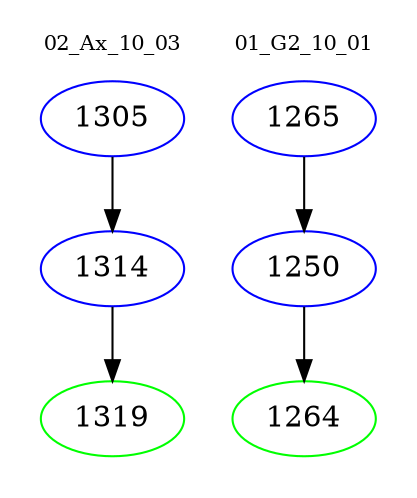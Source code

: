 digraph{
subgraph cluster_0 {
color = white
label = "02_Ax_10_03";
fontsize=10;
T0_1305 [label="1305", color="blue"]
T0_1305 -> T0_1314 [color="black"]
T0_1314 [label="1314", color="blue"]
T0_1314 -> T0_1319 [color="black"]
T0_1319 [label="1319", color="green"]
}
subgraph cluster_1 {
color = white
label = "01_G2_10_01";
fontsize=10;
T1_1265 [label="1265", color="blue"]
T1_1265 -> T1_1250 [color="black"]
T1_1250 [label="1250", color="blue"]
T1_1250 -> T1_1264 [color="black"]
T1_1264 [label="1264", color="green"]
}
}
